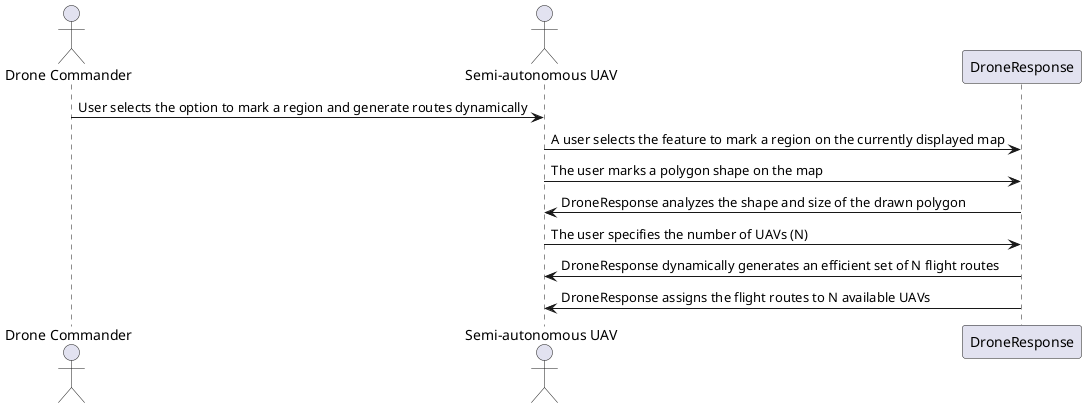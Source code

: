 @startuml "Generate Flight Routes for Area Coverage"

actor "Drone Commander"
actor "Semi-autonomous UAV"

"Drone Commander" -> "Semi-autonomous UAV": User selects the option to mark a region and generate routes dynamically

"Semi-autonomous UAV" -> "DroneResponse": A user selects the feature to mark a region on the currently displayed map
"Semi-autonomous UAV" -> "DroneResponse": The user marks a polygon shape on the map
"DroneResponse" -> "Semi-autonomous UAV": DroneResponse analyzes the shape and size of the drawn polygon
"Semi-autonomous UAV" -> "DroneResponse": The user specifies the number of UAVs (N)
"DroneResponse" -> "Semi-autonomous UAV": DroneResponse dynamically generates an efficient set of N flight routes
"DroneResponse" -> "Semi-autonomous UAV": DroneResponse assigns the flight routes to N available UAVs

@enduml
